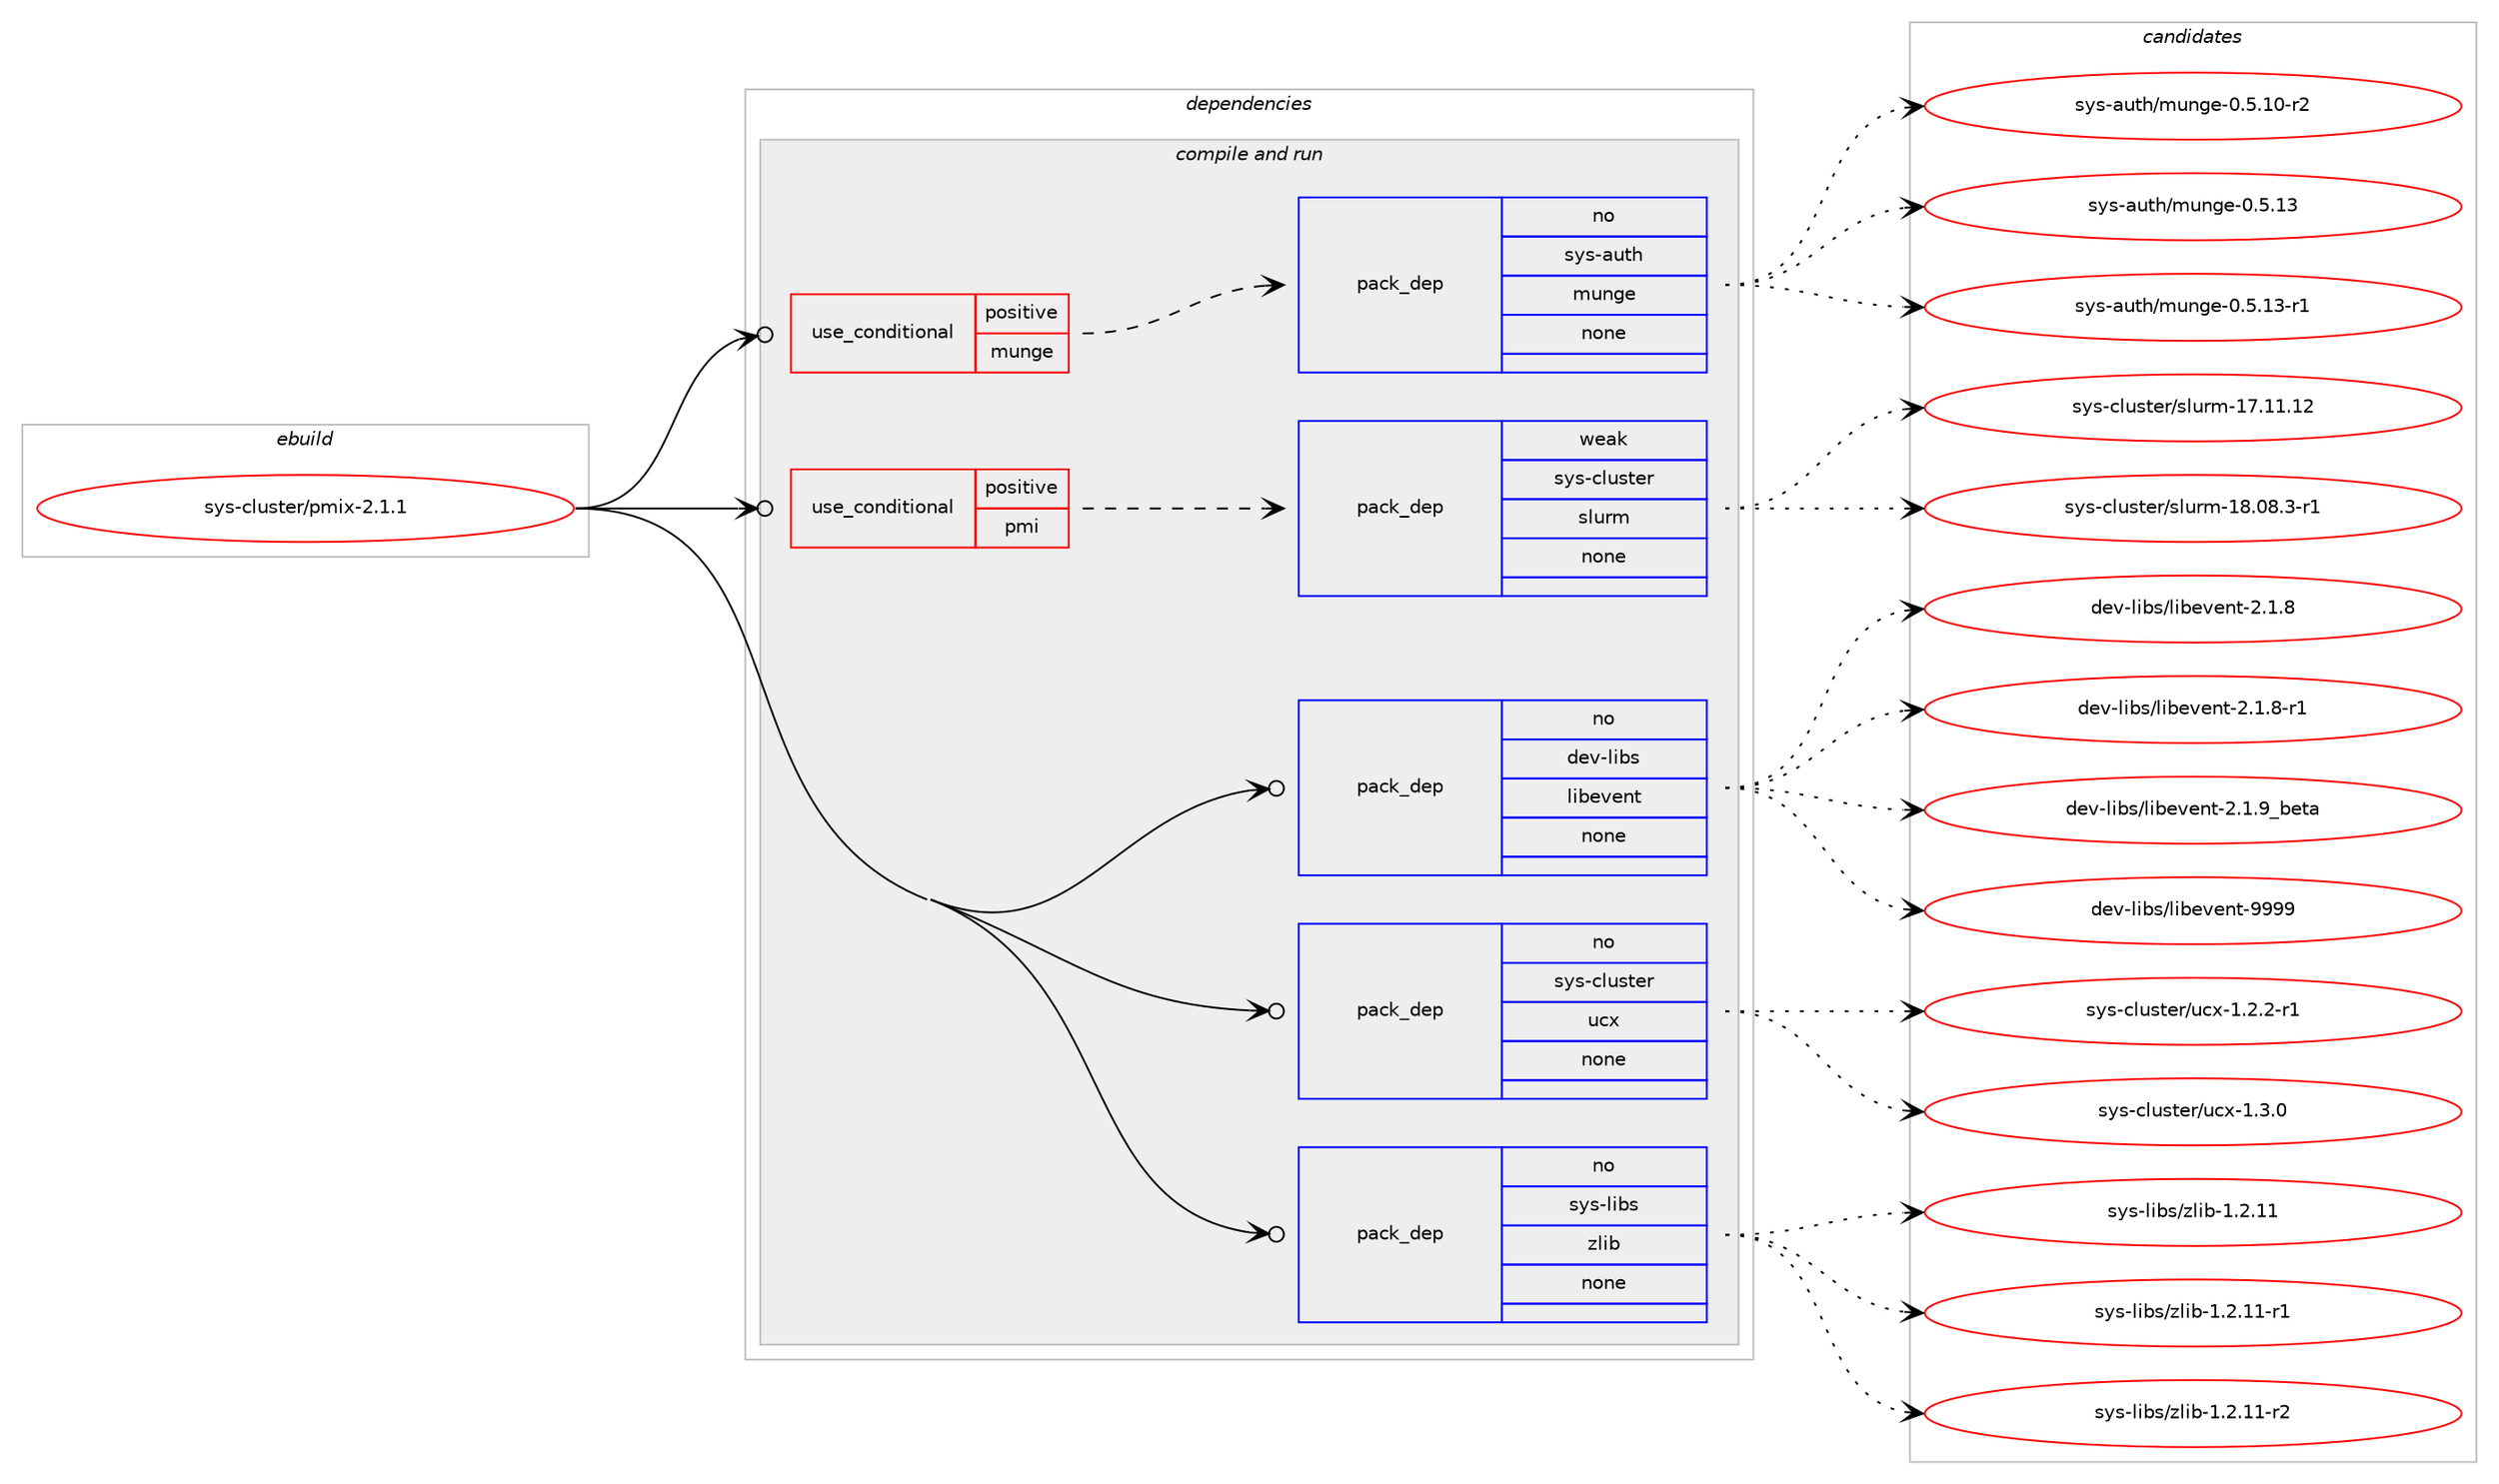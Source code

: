 digraph prolog {

# *************
# Graph options
# *************

newrank=true;
concentrate=true;
compound=true;
graph [rankdir=LR,fontname=Helvetica,fontsize=10,ranksep=1.5];#, ranksep=2.5, nodesep=0.2];
edge  [arrowhead=vee];
node  [fontname=Helvetica,fontsize=10];

# **********
# The ebuild
# **********

subgraph cluster_leftcol {
color=gray;
rank=same;
label=<<i>ebuild</i>>;
id [label="sys-cluster/pmix-2.1.1", color=red, width=4, href="../sys-cluster/pmix-2.1.1.svg"];
}

# ****************
# The dependencies
# ****************

subgraph cluster_midcol {
color=gray;
label=<<i>dependencies</i>>;
subgraph cluster_compile {
fillcolor="#eeeeee";
style=filled;
label=<<i>compile</i>>;
}
subgraph cluster_compileandrun {
fillcolor="#eeeeee";
style=filled;
label=<<i>compile and run</i>>;
subgraph cond459167 {
dependency1725687 [label=<<TABLE BORDER="0" CELLBORDER="1" CELLSPACING="0" CELLPADDING="4"><TR><TD ROWSPAN="3" CELLPADDING="10">use_conditional</TD></TR><TR><TD>positive</TD></TR><TR><TD>munge</TD></TR></TABLE>>, shape=none, color=red];
subgraph pack1238250 {
dependency1725688 [label=<<TABLE BORDER="0" CELLBORDER="1" CELLSPACING="0" CELLPADDING="4" WIDTH="220"><TR><TD ROWSPAN="6" CELLPADDING="30">pack_dep</TD></TR><TR><TD WIDTH="110">no</TD></TR><TR><TD>sys-auth</TD></TR><TR><TD>munge</TD></TR><TR><TD>none</TD></TR><TR><TD></TD></TR></TABLE>>, shape=none, color=blue];
}
dependency1725687:e -> dependency1725688:w [weight=20,style="dashed",arrowhead="vee"];
}
id:e -> dependency1725687:w [weight=20,style="solid",arrowhead="odotvee"];
subgraph cond459168 {
dependency1725689 [label=<<TABLE BORDER="0" CELLBORDER="1" CELLSPACING="0" CELLPADDING="4"><TR><TD ROWSPAN="3" CELLPADDING="10">use_conditional</TD></TR><TR><TD>positive</TD></TR><TR><TD>pmi</TD></TR></TABLE>>, shape=none, color=red];
subgraph pack1238251 {
dependency1725690 [label=<<TABLE BORDER="0" CELLBORDER="1" CELLSPACING="0" CELLPADDING="4" WIDTH="220"><TR><TD ROWSPAN="6" CELLPADDING="30">pack_dep</TD></TR><TR><TD WIDTH="110">weak</TD></TR><TR><TD>sys-cluster</TD></TR><TR><TD>slurm</TD></TR><TR><TD>none</TD></TR><TR><TD></TD></TR></TABLE>>, shape=none, color=blue];
}
dependency1725689:e -> dependency1725690:w [weight=20,style="dashed",arrowhead="vee"];
}
id:e -> dependency1725689:w [weight=20,style="solid",arrowhead="odotvee"];
subgraph pack1238252 {
dependency1725691 [label=<<TABLE BORDER="0" CELLBORDER="1" CELLSPACING="0" CELLPADDING="4" WIDTH="220"><TR><TD ROWSPAN="6" CELLPADDING="30">pack_dep</TD></TR><TR><TD WIDTH="110">no</TD></TR><TR><TD>dev-libs</TD></TR><TR><TD>libevent</TD></TR><TR><TD>none</TD></TR><TR><TD></TD></TR></TABLE>>, shape=none, color=blue];
}
id:e -> dependency1725691:w [weight=20,style="solid",arrowhead="odotvee"];
subgraph pack1238253 {
dependency1725692 [label=<<TABLE BORDER="0" CELLBORDER="1" CELLSPACING="0" CELLPADDING="4" WIDTH="220"><TR><TD ROWSPAN="6" CELLPADDING="30">pack_dep</TD></TR><TR><TD WIDTH="110">no</TD></TR><TR><TD>sys-cluster</TD></TR><TR><TD>ucx</TD></TR><TR><TD>none</TD></TR><TR><TD></TD></TR></TABLE>>, shape=none, color=blue];
}
id:e -> dependency1725692:w [weight=20,style="solid",arrowhead="odotvee"];
subgraph pack1238254 {
dependency1725693 [label=<<TABLE BORDER="0" CELLBORDER="1" CELLSPACING="0" CELLPADDING="4" WIDTH="220"><TR><TD ROWSPAN="6" CELLPADDING="30">pack_dep</TD></TR><TR><TD WIDTH="110">no</TD></TR><TR><TD>sys-libs</TD></TR><TR><TD>zlib</TD></TR><TR><TD>none</TD></TR><TR><TD></TD></TR></TABLE>>, shape=none, color=blue];
}
id:e -> dependency1725693:w [weight=20,style="solid",arrowhead="odotvee"];
}
subgraph cluster_run {
fillcolor="#eeeeee";
style=filled;
label=<<i>run</i>>;
}
}

# **************
# The candidates
# **************

subgraph cluster_choices {
rank=same;
color=gray;
label=<<i>candidates</i>>;

subgraph choice1238250 {
color=black;
nodesep=1;
choice115121115459711711610447109117110103101454846534649484511450 [label="sys-auth/munge-0.5.10-r2", color=red, width=4,href="../sys-auth/munge-0.5.10-r2.svg"];
choice11512111545971171161044710911711010310145484653464951 [label="sys-auth/munge-0.5.13", color=red, width=4,href="../sys-auth/munge-0.5.13.svg"];
choice115121115459711711610447109117110103101454846534649514511449 [label="sys-auth/munge-0.5.13-r1", color=red, width=4,href="../sys-auth/munge-0.5.13-r1.svg"];
dependency1725688:e -> choice115121115459711711610447109117110103101454846534649484511450:w [style=dotted,weight="100"];
dependency1725688:e -> choice11512111545971171161044710911711010310145484653464951:w [style=dotted,weight="100"];
dependency1725688:e -> choice115121115459711711610447109117110103101454846534649514511449:w [style=dotted,weight="100"];
}
subgraph choice1238251 {
color=black;
nodesep=1;
choice115121115459910811711511610111447115108117114109454955464949464950 [label="sys-cluster/slurm-17.11.12", color=red, width=4,href="../sys-cluster/slurm-17.11.12.svg"];
choice11512111545991081171151161011144711510811711410945495646485646514511449 [label="sys-cluster/slurm-18.08.3-r1", color=red, width=4,href="../sys-cluster/slurm-18.08.3-r1.svg"];
dependency1725690:e -> choice115121115459910811711511610111447115108117114109454955464949464950:w [style=dotted,weight="100"];
dependency1725690:e -> choice11512111545991081171151161011144711510811711410945495646485646514511449:w [style=dotted,weight="100"];
}
subgraph choice1238252 {
color=black;
nodesep=1;
choice10010111845108105981154710810598101118101110116455046494656 [label="dev-libs/libevent-2.1.8", color=red, width=4,href="../dev-libs/libevent-2.1.8.svg"];
choice100101118451081059811547108105981011181011101164550464946564511449 [label="dev-libs/libevent-2.1.8-r1", color=red, width=4,href="../dev-libs/libevent-2.1.8-r1.svg"];
choice10010111845108105981154710810598101118101110116455046494657959810111697 [label="dev-libs/libevent-2.1.9_beta", color=red, width=4,href="../dev-libs/libevent-2.1.9_beta.svg"];
choice100101118451081059811547108105981011181011101164557575757 [label="dev-libs/libevent-9999", color=red, width=4,href="../dev-libs/libevent-9999.svg"];
dependency1725691:e -> choice10010111845108105981154710810598101118101110116455046494656:w [style=dotted,weight="100"];
dependency1725691:e -> choice100101118451081059811547108105981011181011101164550464946564511449:w [style=dotted,weight="100"];
dependency1725691:e -> choice10010111845108105981154710810598101118101110116455046494657959810111697:w [style=dotted,weight="100"];
dependency1725691:e -> choice100101118451081059811547108105981011181011101164557575757:w [style=dotted,weight="100"];
}
subgraph choice1238253 {
color=black;
nodesep=1;
choice115121115459910811711511610111447117991204549465046504511449 [label="sys-cluster/ucx-1.2.2-r1", color=red, width=4,href="../sys-cluster/ucx-1.2.2-r1.svg"];
choice11512111545991081171151161011144711799120454946514648 [label="sys-cluster/ucx-1.3.0", color=red, width=4,href="../sys-cluster/ucx-1.3.0.svg"];
dependency1725692:e -> choice115121115459910811711511610111447117991204549465046504511449:w [style=dotted,weight="100"];
dependency1725692:e -> choice11512111545991081171151161011144711799120454946514648:w [style=dotted,weight="100"];
}
subgraph choice1238254 {
color=black;
nodesep=1;
choice1151211154510810598115471221081059845494650464949 [label="sys-libs/zlib-1.2.11", color=red, width=4,href="../sys-libs/zlib-1.2.11.svg"];
choice11512111545108105981154712210810598454946504649494511449 [label="sys-libs/zlib-1.2.11-r1", color=red, width=4,href="../sys-libs/zlib-1.2.11-r1.svg"];
choice11512111545108105981154712210810598454946504649494511450 [label="sys-libs/zlib-1.2.11-r2", color=red, width=4,href="../sys-libs/zlib-1.2.11-r2.svg"];
dependency1725693:e -> choice1151211154510810598115471221081059845494650464949:w [style=dotted,weight="100"];
dependency1725693:e -> choice11512111545108105981154712210810598454946504649494511449:w [style=dotted,weight="100"];
dependency1725693:e -> choice11512111545108105981154712210810598454946504649494511450:w [style=dotted,weight="100"];
}
}

}

